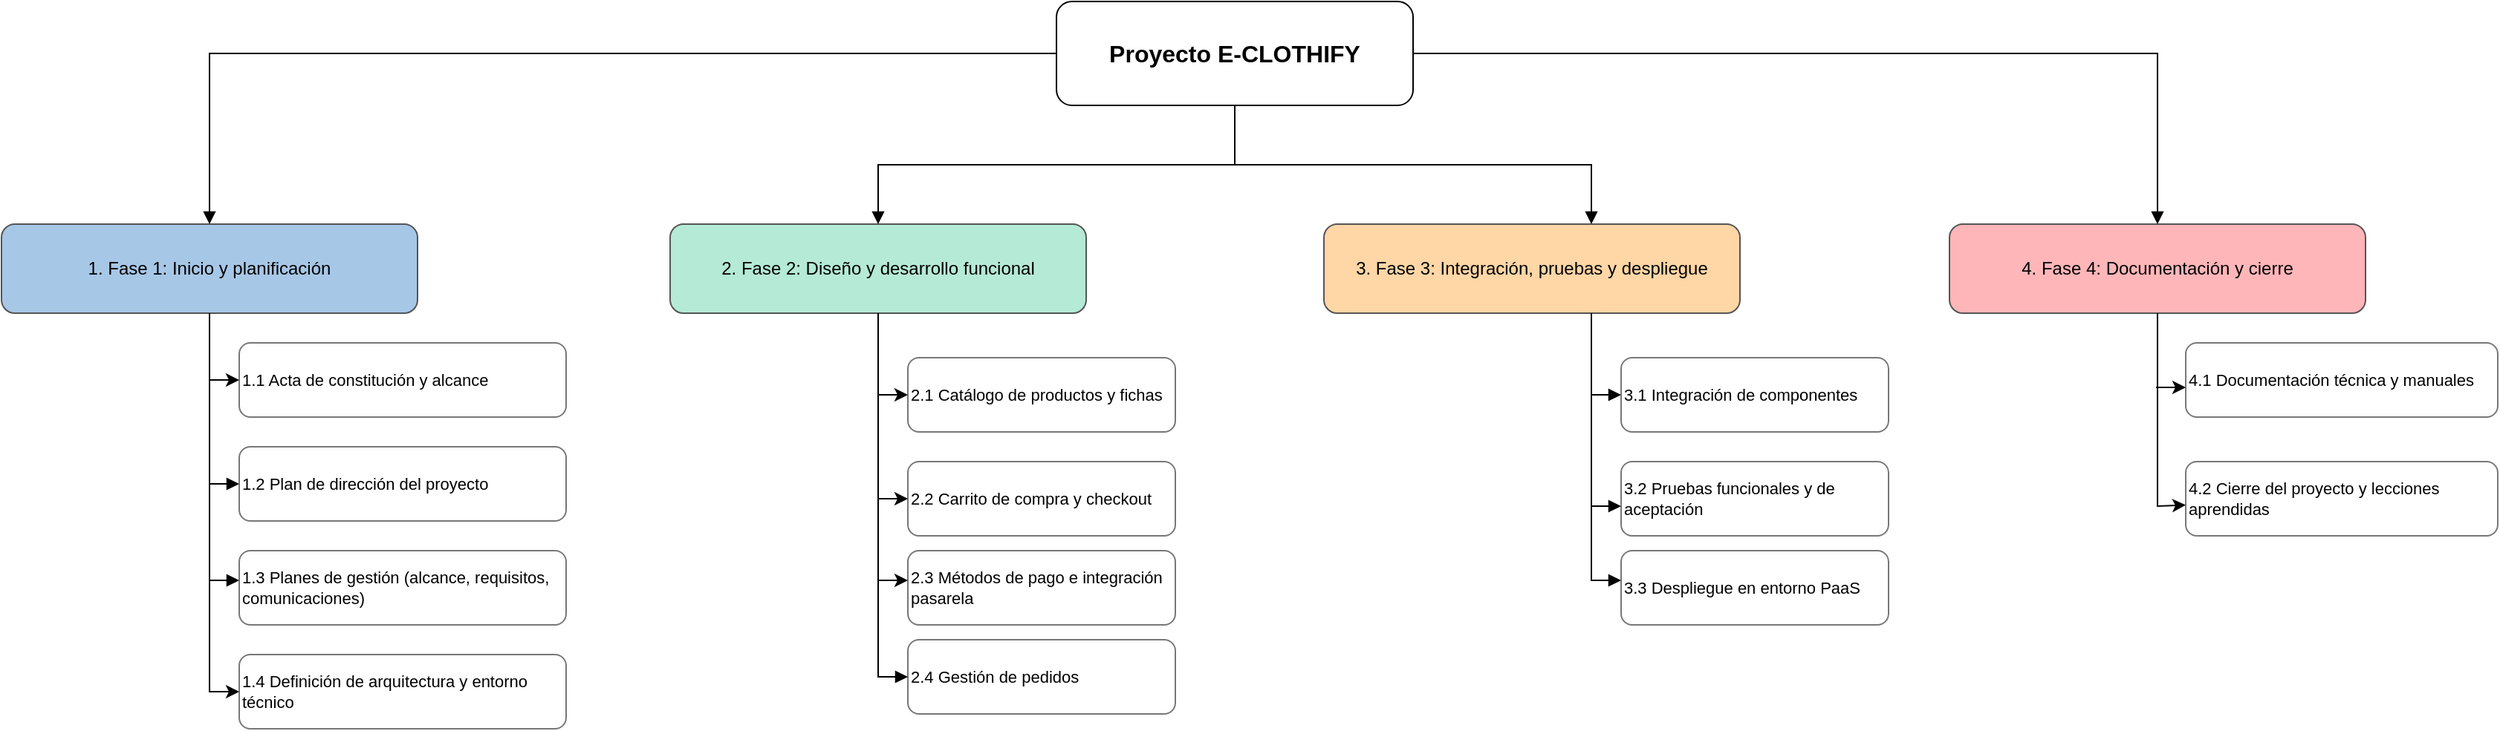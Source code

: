 <mxfile version="28.2.5">
  <diagram name="EDT E-CLOTHIFY" id="522Wata2yeVmePwJu29h">
    <mxGraphModel dx="1803" dy="605" grid="1" gridSize="10" guides="1" tooltips="1" connect="1" arrows="1" fold="1" page="1" pageScale="1" pageWidth="827" pageHeight="1169" math="0" shadow="0">
      <root>
        <mxCell id="0" />
        <mxCell id="1" parent="0" />
        <mxCell id="uIrqxgS_STiFdh9cupf7-1" value="Proyecto E-CLOTHIFY" style="rounded=1;whiteSpace=wrap;html=1;fontSize=16;fontStyle=1;align=center;verticalAlign=middle;" vertex="1" parent="1">
          <mxGeometry x="640" y="20" width="240" height="70" as="geometry" />
        </mxCell>
        <mxCell id="uIrqxgS_STiFdh9cupf7-2" value="1. Fase 1: Inicio y planificación" style="shape=rectangle;rounded=1;whiteSpace=wrap;html=1;fontSize=12;align=center;verticalAlign=middle;strokeColor=#555555;fillColor=#A7C7E7;" vertex="1" parent="1">
          <mxGeometry x="-70" y="170" width="280" height="60" as="geometry" />
        </mxCell>
        <mxCell id="uIrqxgS_STiFdh9cupf7-3" style="edgeStyle=orthogonalEdgeStyle;rounded=0;endArrow=block;html=1;" edge="1" parent="1" source="uIrqxgS_STiFdh9cupf7-1" target="uIrqxgS_STiFdh9cupf7-2">
          <mxGeometry relative="1" as="geometry" />
        </mxCell>
        <mxCell id="uIrqxgS_STiFdh9cupf7-4" value="1.1 Acta de constitución y alcance" style="shape=rectangle;rounded=1;whiteSpace=wrap;html=1;fontSize=11;align=left;verticalAlign=middle;strokeColor=#777777;fillColor=#FFFFFF;" vertex="1" parent="1">
          <mxGeometry x="90" y="250" width="220" height="50" as="geometry" />
        </mxCell>
        <mxCell id="uIrqxgS_STiFdh9cupf7-6" value="1.2 Plan de dirección del proyecto" style="shape=rectangle;rounded=1;whiteSpace=wrap;html=1;fontSize=11;align=left;verticalAlign=middle;strokeColor=#777777;fillColor=#FFFFFF;" vertex="1" parent="1">
          <mxGeometry x="90" y="320" width="220" height="50" as="geometry" />
        </mxCell>
        <mxCell id="uIrqxgS_STiFdh9cupf7-7" style="edgeStyle=orthogonalEdgeStyle;rounded=0;endArrow=block;html=1;entryX=0;entryY=0.5;entryDx=0;entryDy=0;" edge="1" parent="1" source="uIrqxgS_STiFdh9cupf7-2" target="uIrqxgS_STiFdh9cupf7-6">
          <mxGeometry relative="1" as="geometry" />
        </mxCell>
        <mxCell id="uIrqxgS_STiFdh9cupf7-8" value="1.3 Planes de gestión (alcance, requisitos, comunicaciones)" style="shape=rectangle;rounded=1;whiteSpace=wrap;html=1;fontSize=11;align=left;verticalAlign=middle;strokeColor=#777777;fillColor=#FFFFFF;" vertex="1" parent="1">
          <mxGeometry x="90" y="390" width="220" height="50" as="geometry" />
        </mxCell>
        <mxCell id="uIrqxgS_STiFdh9cupf7-9" style="edgeStyle=orthogonalEdgeStyle;rounded=0;endArrow=block;html=1;" edge="1" parent="1" source="uIrqxgS_STiFdh9cupf7-2" target="uIrqxgS_STiFdh9cupf7-8">
          <mxGeometry relative="1" as="geometry">
            <Array as="points">
              <mxPoint x="70" y="410" />
            </Array>
          </mxGeometry>
        </mxCell>
        <mxCell id="uIrqxgS_STiFdh9cupf7-10" value="1.4 Definición de arquitectura y entorno técnico" style="shape=rectangle;rounded=1;whiteSpace=wrap;html=1;fontSize=11;align=left;verticalAlign=middle;strokeColor=#777777;fillColor=#FFFFFF;" vertex="1" parent="1">
          <mxGeometry x="90" y="460" width="220" height="50" as="geometry" />
        </mxCell>
        <mxCell id="uIrqxgS_STiFdh9cupf7-12" value="2. Fase 2: Diseño y desarrollo funcional" style="shape=rectangle;rounded=1;whiteSpace=wrap;html=1;fontSize=12;align=center;verticalAlign=middle;strokeColor=#555555;fillColor=#B5EAD7;" vertex="1" parent="1">
          <mxGeometry x="380" y="170" width="280" height="60" as="geometry" />
        </mxCell>
        <mxCell id="uIrqxgS_STiFdh9cupf7-13" style="edgeStyle=orthogonalEdgeStyle;rounded=0;endArrow=block;html=1;" edge="1" parent="1" source="uIrqxgS_STiFdh9cupf7-1" target="uIrqxgS_STiFdh9cupf7-12">
          <mxGeometry relative="1" as="geometry">
            <Array as="points">
              <mxPoint x="760" y="130" />
              <mxPoint x="520" y="130" />
            </Array>
          </mxGeometry>
        </mxCell>
        <mxCell id="uIrqxgS_STiFdh9cupf7-14" value="2.1 Catálogo de productos y fichas" style="shape=rectangle;rounded=1;whiteSpace=wrap;html=1;fontSize=11;align=left;verticalAlign=middle;strokeColor=#777777;fillColor=#FFFFFF;" vertex="1" parent="1">
          <mxGeometry x="540" y="260" width="180" height="50" as="geometry" />
        </mxCell>
        <mxCell id="uIrqxgS_STiFdh9cupf7-16" value="2.2 Carrito de compra y checkout" style="shape=rectangle;rounded=1;whiteSpace=wrap;html=1;fontSize=11;align=left;verticalAlign=middle;strokeColor=#777777;fillColor=#FFFFFF;" vertex="1" parent="1">
          <mxGeometry x="540" y="330" width="180" height="50" as="geometry" />
        </mxCell>
        <mxCell id="uIrqxgS_STiFdh9cupf7-18" value="2.3 Métodos de pago e integración pasarela" style="shape=rectangle;rounded=1;whiteSpace=wrap;html=1;fontSize=11;align=left;verticalAlign=middle;strokeColor=#777777;fillColor=#FFFFFF;" vertex="1" parent="1">
          <mxGeometry x="540" y="390" width="180" height="50" as="geometry" />
        </mxCell>
        <mxCell id="uIrqxgS_STiFdh9cupf7-20" value="2.4 Gestión de pedidos" style="shape=rectangle;rounded=1;whiteSpace=wrap;html=1;fontSize=11;align=left;verticalAlign=middle;strokeColor=#777777;fillColor=#FFFFFF;" vertex="1" parent="1">
          <mxGeometry x="540" y="450" width="180" height="50" as="geometry" />
        </mxCell>
        <mxCell id="uIrqxgS_STiFdh9cupf7-21" style="edgeStyle=orthogonalEdgeStyle;rounded=0;endArrow=block;html=1;entryX=0;entryY=0.5;entryDx=0;entryDy=0;" edge="1" parent="1" source="uIrqxgS_STiFdh9cupf7-12" target="uIrqxgS_STiFdh9cupf7-20">
          <mxGeometry relative="1" as="geometry" />
        </mxCell>
        <mxCell id="uIrqxgS_STiFdh9cupf7-22" value="3. Fase 3: Integración, pruebas y despliegue" style="shape=rectangle;rounded=1;whiteSpace=wrap;html=1;fontSize=12;align=center;verticalAlign=middle;strokeColor=#555555;fillColor=#FFD6A5;" vertex="1" parent="1">
          <mxGeometry x="820" y="170" width="280" height="60" as="geometry" />
        </mxCell>
        <mxCell id="uIrqxgS_STiFdh9cupf7-23" style="edgeStyle=orthogonalEdgeStyle;rounded=0;endArrow=block;html=1;" edge="1" parent="1" source="uIrqxgS_STiFdh9cupf7-1" target="uIrqxgS_STiFdh9cupf7-22">
          <mxGeometry relative="1" as="geometry">
            <Array as="points">
              <mxPoint x="760" y="130" />
              <mxPoint x="1000" y="130" />
            </Array>
          </mxGeometry>
        </mxCell>
        <mxCell id="uIrqxgS_STiFdh9cupf7-24" value="3.1 Integración de componentes" style="shape=rectangle;rounded=1;whiteSpace=wrap;html=1;fontSize=11;align=left;verticalAlign=middle;strokeColor=#777777;fillColor=#FFFFFF;" vertex="1" parent="1">
          <mxGeometry x="1020" y="260" width="180" height="50" as="geometry" />
        </mxCell>
        <mxCell id="uIrqxgS_STiFdh9cupf7-25" style="edgeStyle=orthogonalEdgeStyle;rounded=0;endArrow=block;html=1;" edge="1" parent="1" source="uIrqxgS_STiFdh9cupf7-22" target="uIrqxgS_STiFdh9cupf7-24">
          <mxGeometry relative="1" as="geometry">
            <Array as="points">
              <mxPoint x="1000" y="285" />
            </Array>
          </mxGeometry>
        </mxCell>
        <mxCell id="uIrqxgS_STiFdh9cupf7-26" value="3.2 Pruebas funcionales y de aceptación" style="shape=rectangle;rounded=1;whiteSpace=wrap;html=1;fontSize=11;align=left;verticalAlign=middle;strokeColor=#777777;fillColor=#FFFFFF;" vertex="1" parent="1">
          <mxGeometry x="1020" y="330" width="180" height="50" as="geometry" />
        </mxCell>
        <mxCell id="uIrqxgS_STiFdh9cupf7-27" style="edgeStyle=orthogonalEdgeStyle;rounded=0;endArrow=block;html=1;" edge="1" parent="1" source="uIrqxgS_STiFdh9cupf7-22" target="uIrqxgS_STiFdh9cupf7-26">
          <mxGeometry relative="1" as="geometry">
            <Array as="points">
              <mxPoint x="1000" y="360" />
            </Array>
          </mxGeometry>
        </mxCell>
        <mxCell id="uIrqxgS_STiFdh9cupf7-28" value="3.3 Despliegue en entorno PaaS" style="shape=rectangle;rounded=1;whiteSpace=wrap;html=1;fontSize=11;align=left;verticalAlign=middle;strokeColor=#777777;fillColor=#FFFFFF;" vertex="1" parent="1">
          <mxGeometry x="1020" y="390" width="180" height="50" as="geometry" />
        </mxCell>
        <mxCell id="uIrqxgS_STiFdh9cupf7-29" style="edgeStyle=orthogonalEdgeStyle;rounded=0;endArrow=block;html=1;" edge="1" parent="1" source="uIrqxgS_STiFdh9cupf7-22" target="uIrqxgS_STiFdh9cupf7-28">
          <mxGeometry relative="1" as="geometry">
            <Array as="points">
              <mxPoint x="1000" y="410" />
            </Array>
          </mxGeometry>
        </mxCell>
        <mxCell id="uIrqxgS_STiFdh9cupf7-30" value="4. Fase 4: Documentación y cierre" style="shape=rectangle;rounded=1;whiteSpace=wrap;html=1;fontSize=12;align=center;verticalAlign=middle;strokeColor=#555555;fillColor=#FFB6B9;" vertex="1" parent="1">
          <mxGeometry x="1241" y="170" width="280" height="60" as="geometry" />
        </mxCell>
        <mxCell id="uIrqxgS_STiFdh9cupf7-31" style="edgeStyle=orthogonalEdgeStyle;rounded=0;endArrow=block;html=1;" edge="1" parent="1" source="uIrqxgS_STiFdh9cupf7-1" target="uIrqxgS_STiFdh9cupf7-30">
          <mxGeometry relative="1" as="geometry" />
        </mxCell>
        <mxCell id="uIrqxgS_STiFdh9cupf7-32" value="4.1 Documentación técnica y manuales" style="shape=rectangle;rounded=1;whiteSpace=wrap;html=1;fontSize=11;align=left;verticalAlign=middle;strokeColor=#777777;fillColor=#FFFFFF;" vertex="1" parent="1">
          <mxGeometry x="1400" y="250" width="210" height="50" as="geometry" />
        </mxCell>
        <mxCell id="uIrqxgS_STiFdh9cupf7-34" value="4.2 Cierre del proyecto y lecciones aprendidas" style="shape=rectangle;rounded=1;whiteSpace=wrap;html=1;fontSize=11;align=left;verticalAlign=middle;strokeColor=#777777;fillColor=#FFFFFF;" vertex="1" parent="1">
          <mxGeometry x="1400" y="330" width="210" height="50" as="geometry" />
        </mxCell>
        <mxCell id="uIrqxgS_STiFdh9cupf7-39" value="" style="endArrow=classic;html=1;rounded=0;entryX=0;entryY=0.5;entryDx=0;entryDy=0;" edge="1" parent="1" target="uIrqxgS_STiFdh9cupf7-4">
          <mxGeometry width="50" height="50" relative="1" as="geometry">
            <mxPoint x="70" y="275" as="sourcePoint" />
            <mxPoint x="480" y="350" as="targetPoint" />
          </mxGeometry>
        </mxCell>
        <mxCell id="uIrqxgS_STiFdh9cupf7-43" value="" style="endArrow=classic;html=1;rounded=0;entryX=0;entryY=0.5;entryDx=0;entryDy=0;" edge="1" parent="1" target="uIrqxgS_STiFdh9cupf7-10">
          <mxGeometry width="50" height="50" relative="1" as="geometry">
            <mxPoint x="70" y="410" as="sourcePoint" />
            <mxPoint x="270" y="340" as="targetPoint" />
            <Array as="points">
              <mxPoint x="70" y="485" />
            </Array>
          </mxGeometry>
        </mxCell>
        <mxCell id="uIrqxgS_STiFdh9cupf7-44" value="" style="endArrow=classic;html=1;rounded=0;entryX=0;entryY=0.5;entryDx=0;entryDy=0;" edge="1" parent="1" target="uIrqxgS_STiFdh9cupf7-14">
          <mxGeometry width="50" height="50" relative="1" as="geometry">
            <mxPoint x="520" y="285" as="sourcePoint" />
            <mxPoint x="540" y="370" as="targetPoint" />
          </mxGeometry>
        </mxCell>
        <mxCell id="uIrqxgS_STiFdh9cupf7-46" value="" style="endArrow=classic;html=1;rounded=0;entryX=0;entryY=0.5;entryDx=0;entryDy=0;" edge="1" parent="1" target="uIrqxgS_STiFdh9cupf7-16">
          <mxGeometry width="50" height="50" relative="1" as="geometry">
            <mxPoint x="520" y="355" as="sourcePoint" />
            <mxPoint x="540" y="370" as="targetPoint" />
          </mxGeometry>
        </mxCell>
        <mxCell id="uIrqxgS_STiFdh9cupf7-47" value="" style="endArrow=classic;html=1;rounded=0;entryX=0;entryY=0.4;entryDx=0;entryDy=0;entryPerimeter=0;" edge="1" parent="1" target="uIrqxgS_STiFdh9cupf7-18">
          <mxGeometry width="50" height="50" relative="1" as="geometry">
            <mxPoint x="520" y="410" as="sourcePoint" />
            <mxPoint x="540" y="370" as="targetPoint" />
          </mxGeometry>
        </mxCell>
        <mxCell id="uIrqxgS_STiFdh9cupf7-48" value="" style="endArrow=classic;html=1;rounded=0;exitX=0.5;exitY=1;exitDx=0;exitDy=0;" edge="1" parent="1" source="uIrqxgS_STiFdh9cupf7-30" target="uIrqxgS_STiFdh9cupf7-34">
          <mxGeometry width="50" height="50" relative="1" as="geometry">
            <mxPoint x="1130" y="380" as="sourcePoint" />
            <mxPoint x="1390" y="360" as="targetPoint" />
            <Array as="points">
              <mxPoint x="1381" y="360" />
            </Array>
          </mxGeometry>
        </mxCell>
        <mxCell id="uIrqxgS_STiFdh9cupf7-49" value="" style="endArrow=classic;html=1;rounded=0;" edge="1" parent="1">
          <mxGeometry width="50" height="50" relative="1" as="geometry">
            <mxPoint x="1380" y="280" as="sourcePoint" />
            <mxPoint x="1400" y="280" as="targetPoint" />
          </mxGeometry>
        </mxCell>
      </root>
    </mxGraphModel>
  </diagram>
</mxfile>
